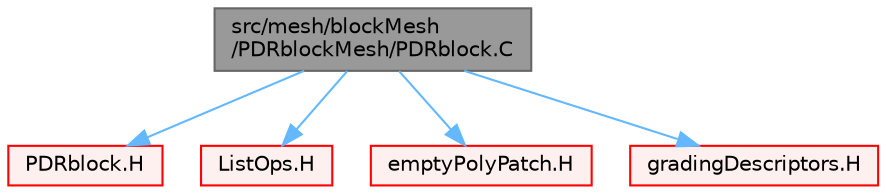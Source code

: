 digraph "src/mesh/blockMesh/PDRblockMesh/PDRblock.C"
{
 // LATEX_PDF_SIZE
  bgcolor="transparent";
  edge [fontname=Helvetica,fontsize=10,labelfontname=Helvetica,labelfontsize=10];
  node [fontname=Helvetica,fontsize=10,shape=box,height=0.2,width=0.4];
  Node1 [id="Node000001",label="src/mesh/blockMesh\l/PDRblockMesh/PDRblock.C",height=0.2,width=0.4,color="gray40", fillcolor="grey60", style="filled", fontcolor="black",tooltip=" "];
  Node1 -> Node2 [id="edge1_Node000001_Node000002",color="steelblue1",style="solid",tooltip=" "];
  Node2 [id="Node000002",label="PDRblock.H",height=0.2,width=0.4,color="red", fillcolor="#FFF0F0", style="filled",URL="$PDRblock_8H.html",tooltip=" "];
  Node1 -> Node145 [id="edge2_Node000001_Node000145",color="steelblue1",style="solid",tooltip=" "];
  Node145 [id="Node000145",label="ListOps.H",height=0.2,width=0.4,color="red", fillcolor="#FFF0F0", style="filled",URL="$ListOps_8H.html",tooltip="Various functions to operate on Lists."];
  Node1 -> Node224 [id="edge3_Node000001_Node000224",color="steelblue1",style="solid",tooltip=" "];
  Node224 [id="Node000224",label="emptyPolyPatch.H",height=0.2,width=0.4,color="red", fillcolor="#FFF0F0", style="filled",URL="$emptyPolyPatch_8H.html",tooltip=" "];
  Node1 -> Node243 [id="edge4_Node000001_Node000243",color="steelblue1",style="solid",tooltip=" "];
  Node243 [id="Node000243",label="gradingDescriptors.H",height=0.2,width=0.4,color="red", fillcolor="#FFF0F0", style="filled",URL="$gradingDescriptors_8H.html",tooltip=" "];
}

